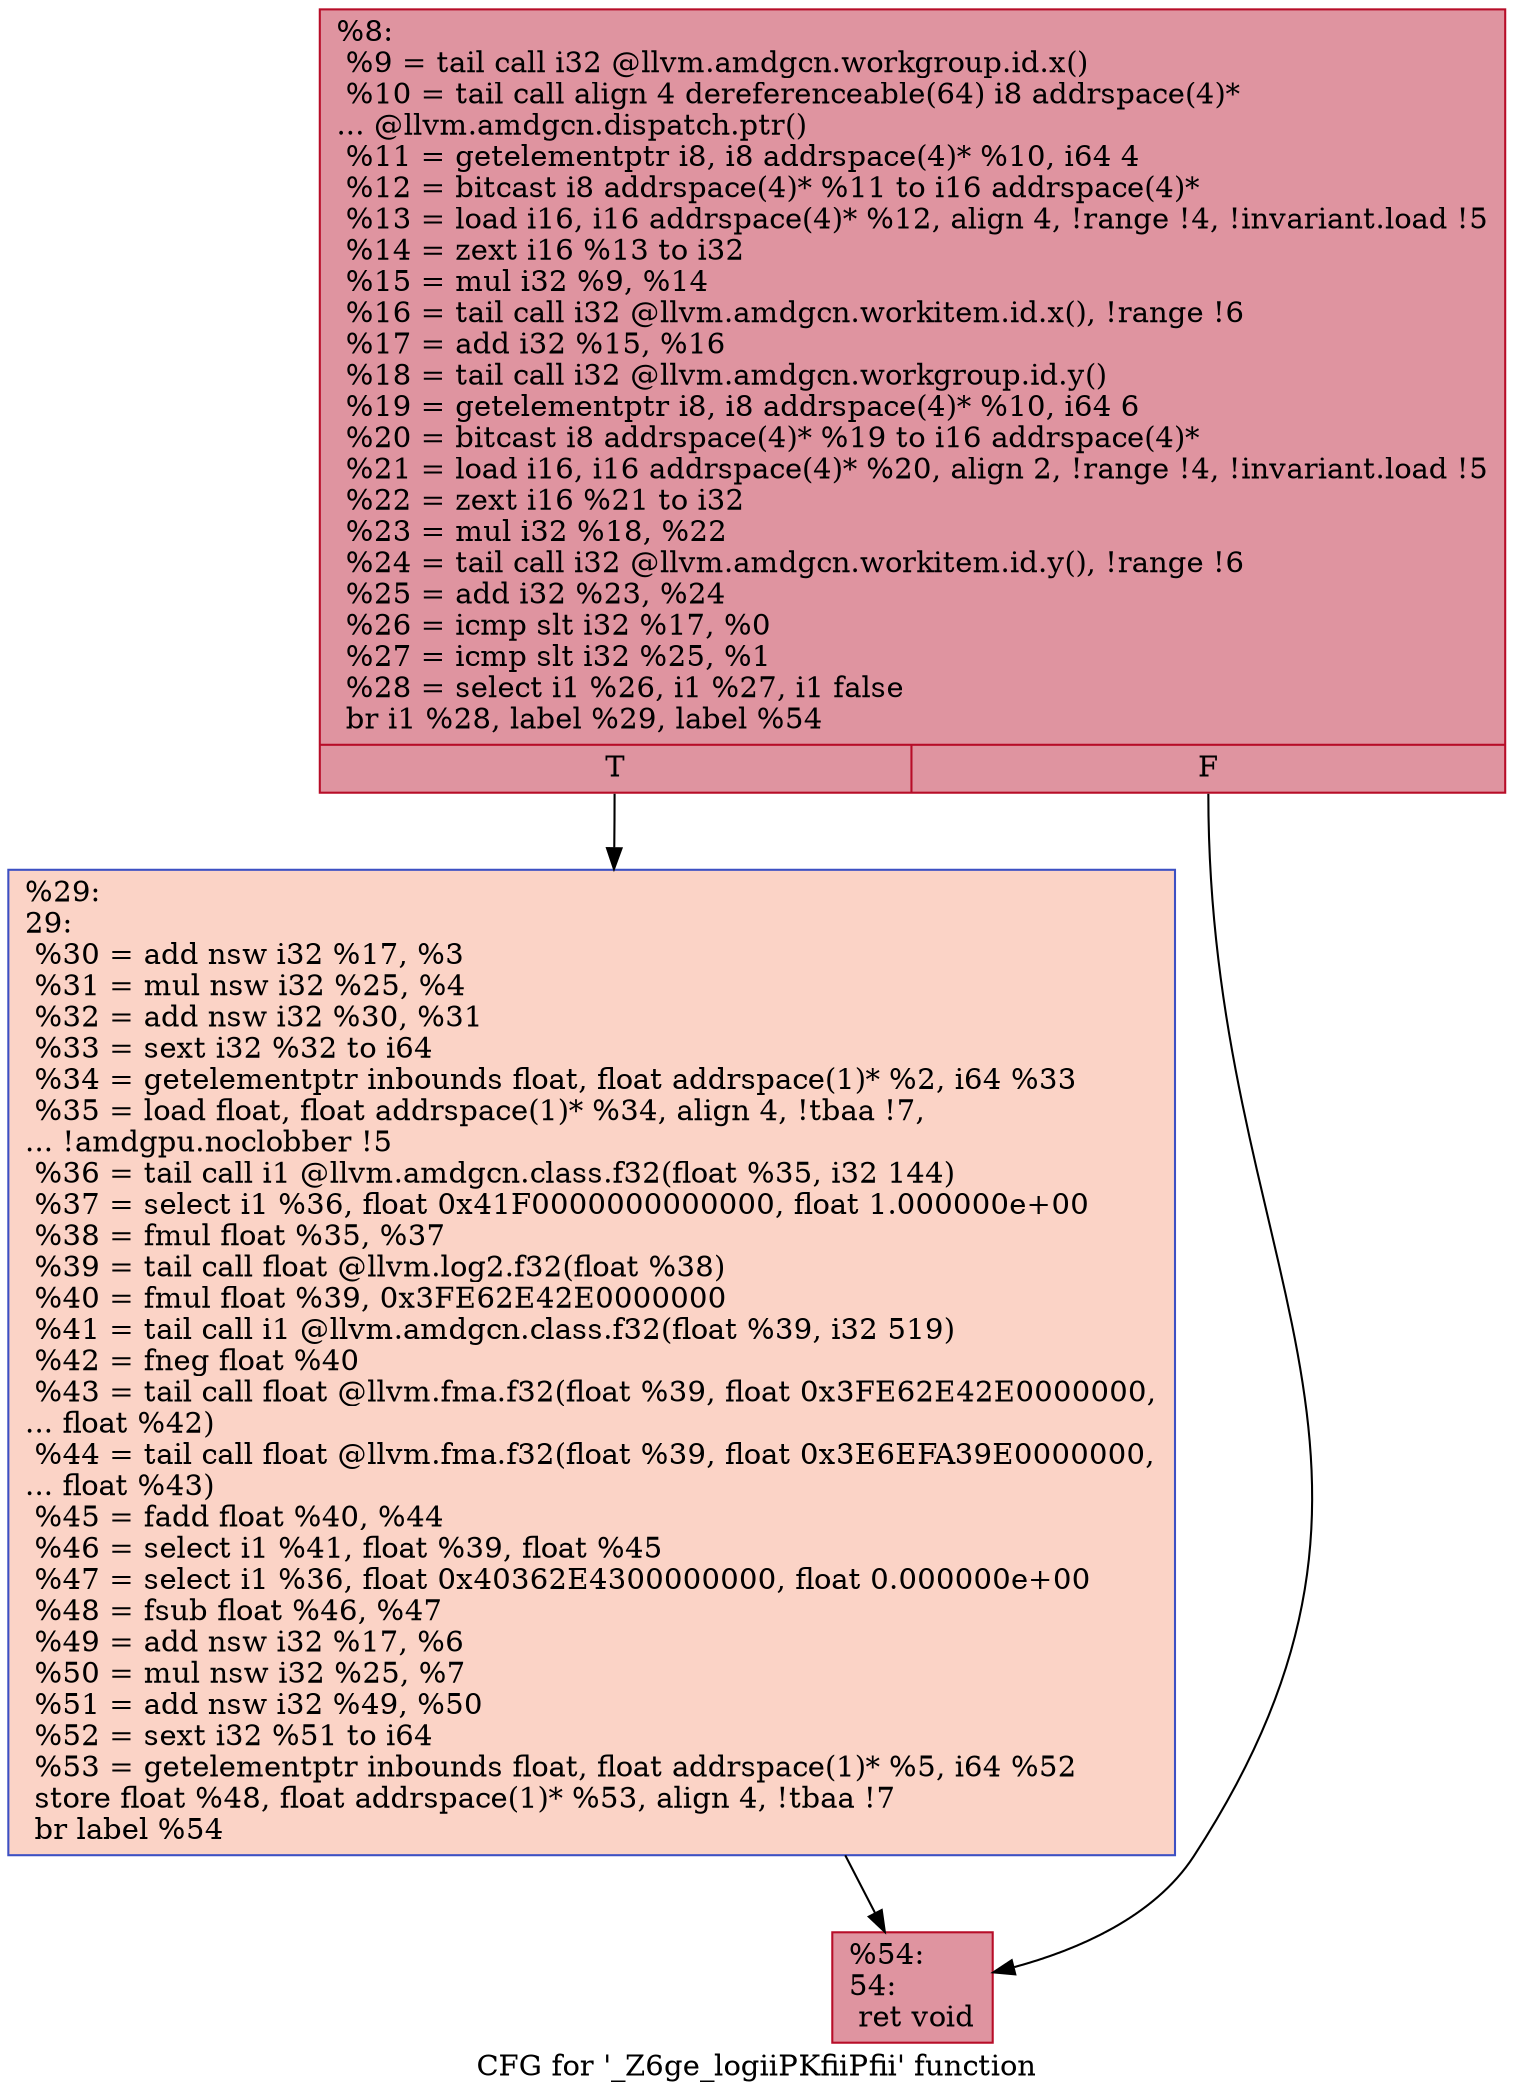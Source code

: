 digraph "CFG for '_Z6ge_logiiPKfiiPfii' function" {
	label="CFG for '_Z6ge_logiiPKfiiPfii' function";

	Node0x59d4980 [shape=record,color="#b70d28ff", style=filled, fillcolor="#b70d2870",label="{%8:\l  %9 = tail call i32 @llvm.amdgcn.workgroup.id.x()\l  %10 = tail call align 4 dereferenceable(64) i8 addrspace(4)*\l... @llvm.amdgcn.dispatch.ptr()\l  %11 = getelementptr i8, i8 addrspace(4)* %10, i64 4\l  %12 = bitcast i8 addrspace(4)* %11 to i16 addrspace(4)*\l  %13 = load i16, i16 addrspace(4)* %12, align 4, !range !4, !invariant.load !5\l  %14 = zext i16 %13 to i32\l  %15 = mul i32 %9, %14\l  %16 = tail call i32 @llvm.amdgcn.workitem.id.x(), !range !6\l  %17 = add i32 %15, %16\l  %18 = tail call i32 @llvm.amdgcn.workgroup.id.y()\l  %19 = getelementptr i8, i8 addrspace(4)* %10, i64 6\l  %20 = bitcast i8 addrspace(4)* %19 to i16 addrspace(4)*\l  %21 = load i16, i16 addrspace(4)* %20, align 2, !range !4, !invariant.load !5\l  %22 = zext i16 %21 to i32\l  %23 = mul i32 %18, %22\l  %24 = tail call i32 @llvm.amdgcn.workitem.id.y(), !range !6\l  %25 = add i32 %23, %24\l  %26 = icmp slt i32 %17, %0\l  %27 = icmp slt i32 %25, %1\l  %28 = select i1 %26, i1 %27, i1 false\l  br i1 %28, label %29, label %54\l|{<s0>T|<s1>F}}"];
	Node0x59d4980:s0 -> Node0x59d83c0;
	Node0x59d4980:s1 -> Node0x59d8450;
	Node0x59d83c0 [shape=record,color="#3d50c3ff", style=filled, fillcolor="#f59c7d70",label="{%29:\l29:                                               \l  %30 = add nsw i32 %17, %3\l  %31 = mul nsw i32 %25, %4\l  %32 = add nsw i32 %30, %31\l  %33 = sext i32 %32 to i64\l  %34 = getelementptr inbounds float, float addrspace(1)* %2, i64 %33\l  %35 = load float, float addrspace(1)* %34, align 4, !tbaa !7,\l... !amdgpu.noclobber !5\l  %36 = tail call i1 @llvm.amdgcn.class.f32(float %35, i32 144)\l  %37 = select i1 %36, float 0x41F0000000000000, float 1.000000e+00\l  %38 = fmul float %35, %37\l  %39 = tail call float @llvm.log2.f32(float %38)\l  %40 = fmul float %39, 0x3FE62E42E0000000\l  %41 = tail call i1 @llvm.amdgcn.class.f32(float %39, i32 519)\l  %42 = fneg float %40\l  %43 = tail call float @llvm.fma.f32(float %39, float 0x3FE62E42E0000000,\l... float %42)\l  %44 = tail call float @llvm.fma.f32(float %39, float 0x3E6EFA39E0000000,\l... float %43)\l  %45 = fadd float %40, %44\l  %46 = select i1 %41, float %39, float %45\l  %47 = select i1 %36, float 0x40362E4300000000, float 0.000000e+00\l  %48 = fsub float %46, %47\l  %49 = add nsw i32 %17, %6\l  %50 = mul nsw i32 %25, %7\l  %51 = add nsw i32 %49, %50\l  %52 = sext i32 %51 to i64\l  %53 = getelementptr inbounds float, float addrspace(1)* %5, i64 %52\l  store float %48, float addrspace(1)* %53, align 4, !tbaa !7\l  br label %54\l}"];
	Node0x59d83c0 -> Node0x59d8450;
	Node0x59d8450 [shape=record,color="#b70d28ff", style=filled, fillcolor="#b70d2870",label="{%54:\l54:                                               \l  ret void\l}"];
}
